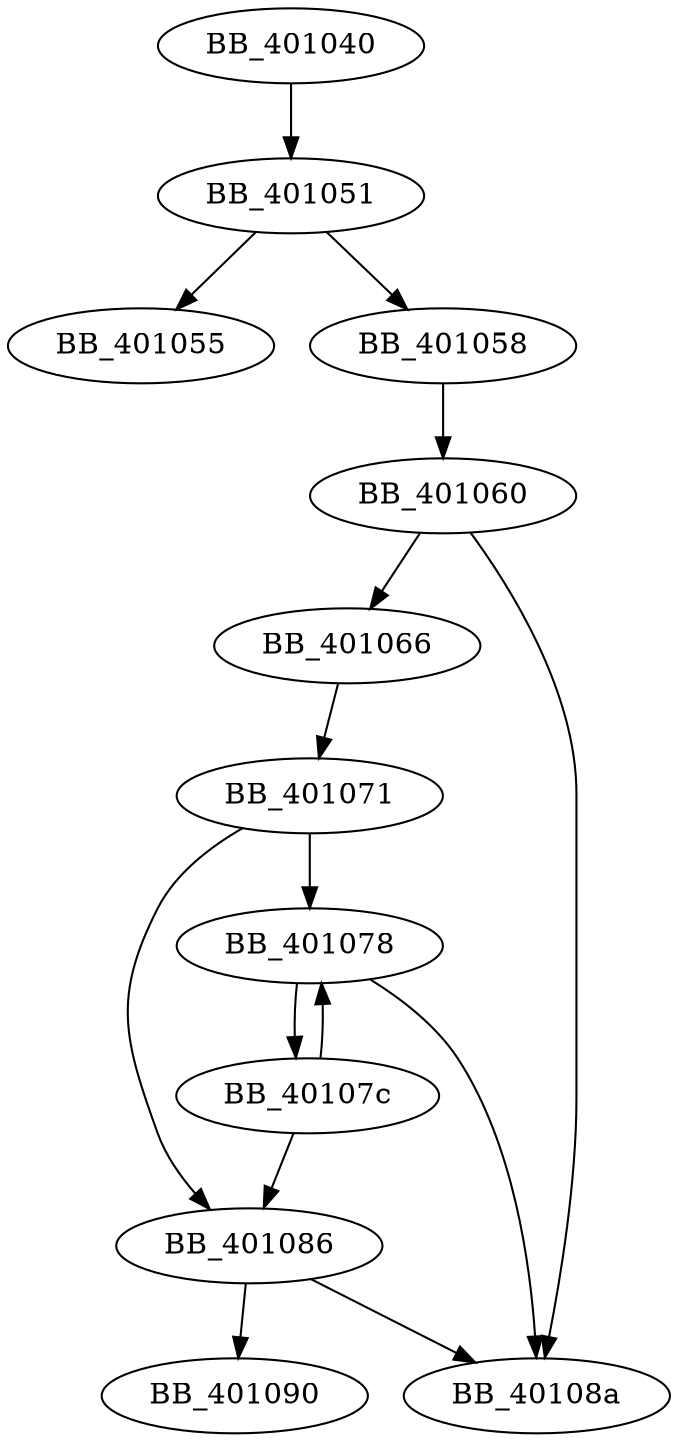 DiGraph sub_401040{
BB_401040->BB_401051
BB_401051->BB_401055
BB_401051->BB_401058
BB_401058->BB_401060
BB_401060->BB_401066
BB_401060->BB_40108a
BB_401066->BB_401071
BB_401071->BB_401078
BB_401071->BB_401086
BB_401078->BB_40107c
BB_401078->BB_40108a
BB_40107c->BB_401078
BB_40107c->BB_401086
BB_401086->BB_40108a
BB_401086->BB_401090
}
